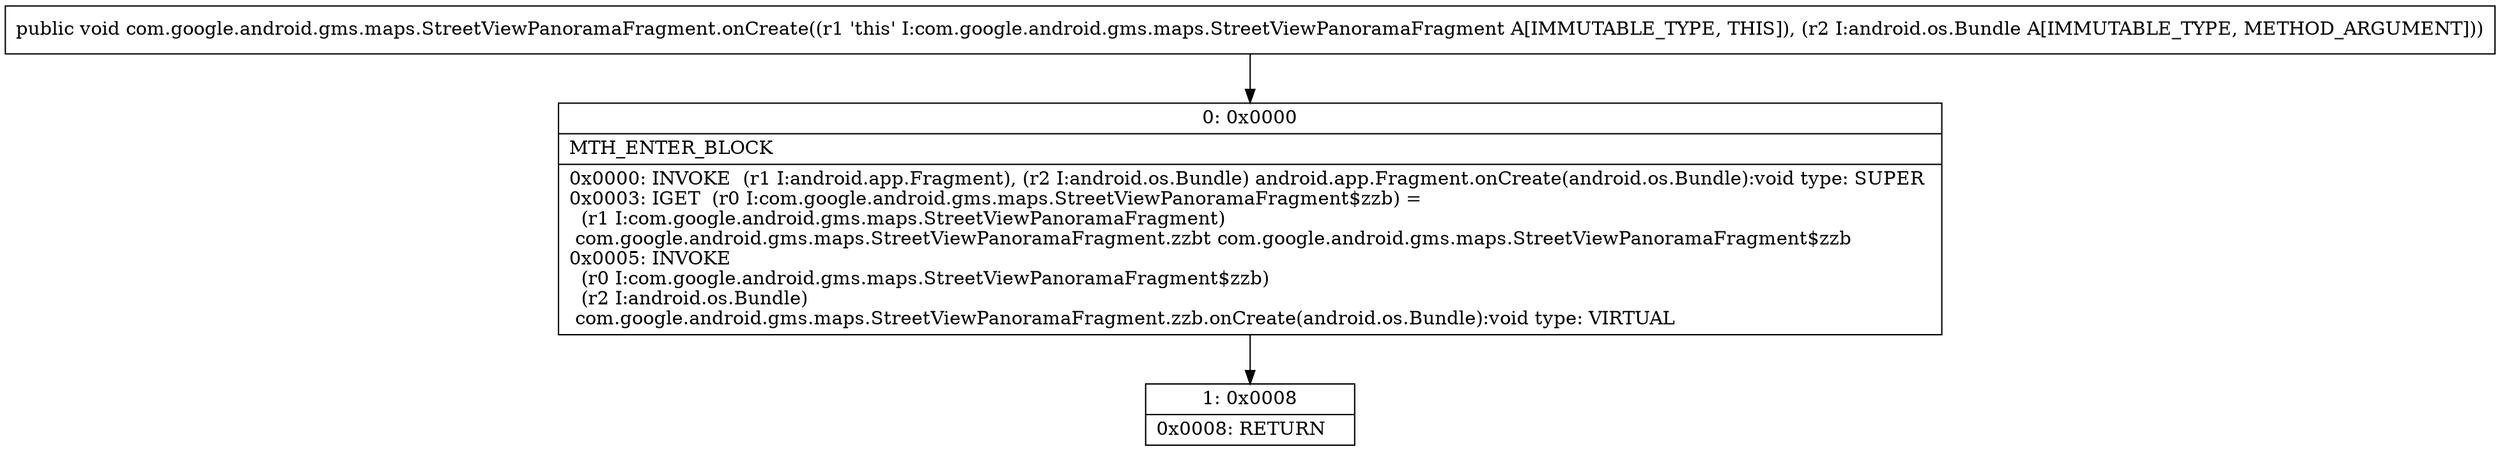 digraph "CFG forcom.google.android.gms.maps.StreetViewPanoramaFragment.onCreate(Landroid\/os\/Bundle;)V" {
Node_0 [shape=record,label="{0\:\ 0x0000|MTH_ENTER_BLOCK\l|0x0000: INVOKE  (r1 I:android.app.Fragment), (r2 I:android.os.Bundle) android.app.Fragment.onCreate(android.os.Bundle):void type: SUPER \l0x0003: IGET  (r0 I:com.google.android.gms.maps.StreetViewPanoramaFragment$zzb) = \l  (r1 I:com.google.android.gms.maps.StreetViewPanoramaFragment)\l com.google.android.gms.maps.StreetViewPanoramaFragment.zzbt com.google.android.gms.maps.StreetViewPanoramaFragment$zzb \l0x0005: INVOKE  \l  (r0 I:com.google.android.gms.maps.StreetViewPanoramaFragment$zzb)\l  (r2 I:android.os.Bundle)\l com.google.android.gms.maps.StreetViewPanoramaFragment.zzb.onCreate(android.os.Bundle):void type: VIRTUAL \l}"];
Node_1 [shape=record,label="{1\:\ 0x0008|0x0008: RETURN   \l}"];
MethodNode[shape=record,label="{public void com.google.android.gms.maps.StreetViewPanoramaFragment.onCreate((r1 'this' I:com.google.android.gms.maps.StreetViewPanoramaFragment A[IMMUTABLE_TYPE, THIS]), (r2 I:android.os.Bundle A[IMMUTABLE_TYPE, METHOD_ARGUMENT])) }"];
MethodNode -> Node_0;
Node_0 -> Node_1;
}

